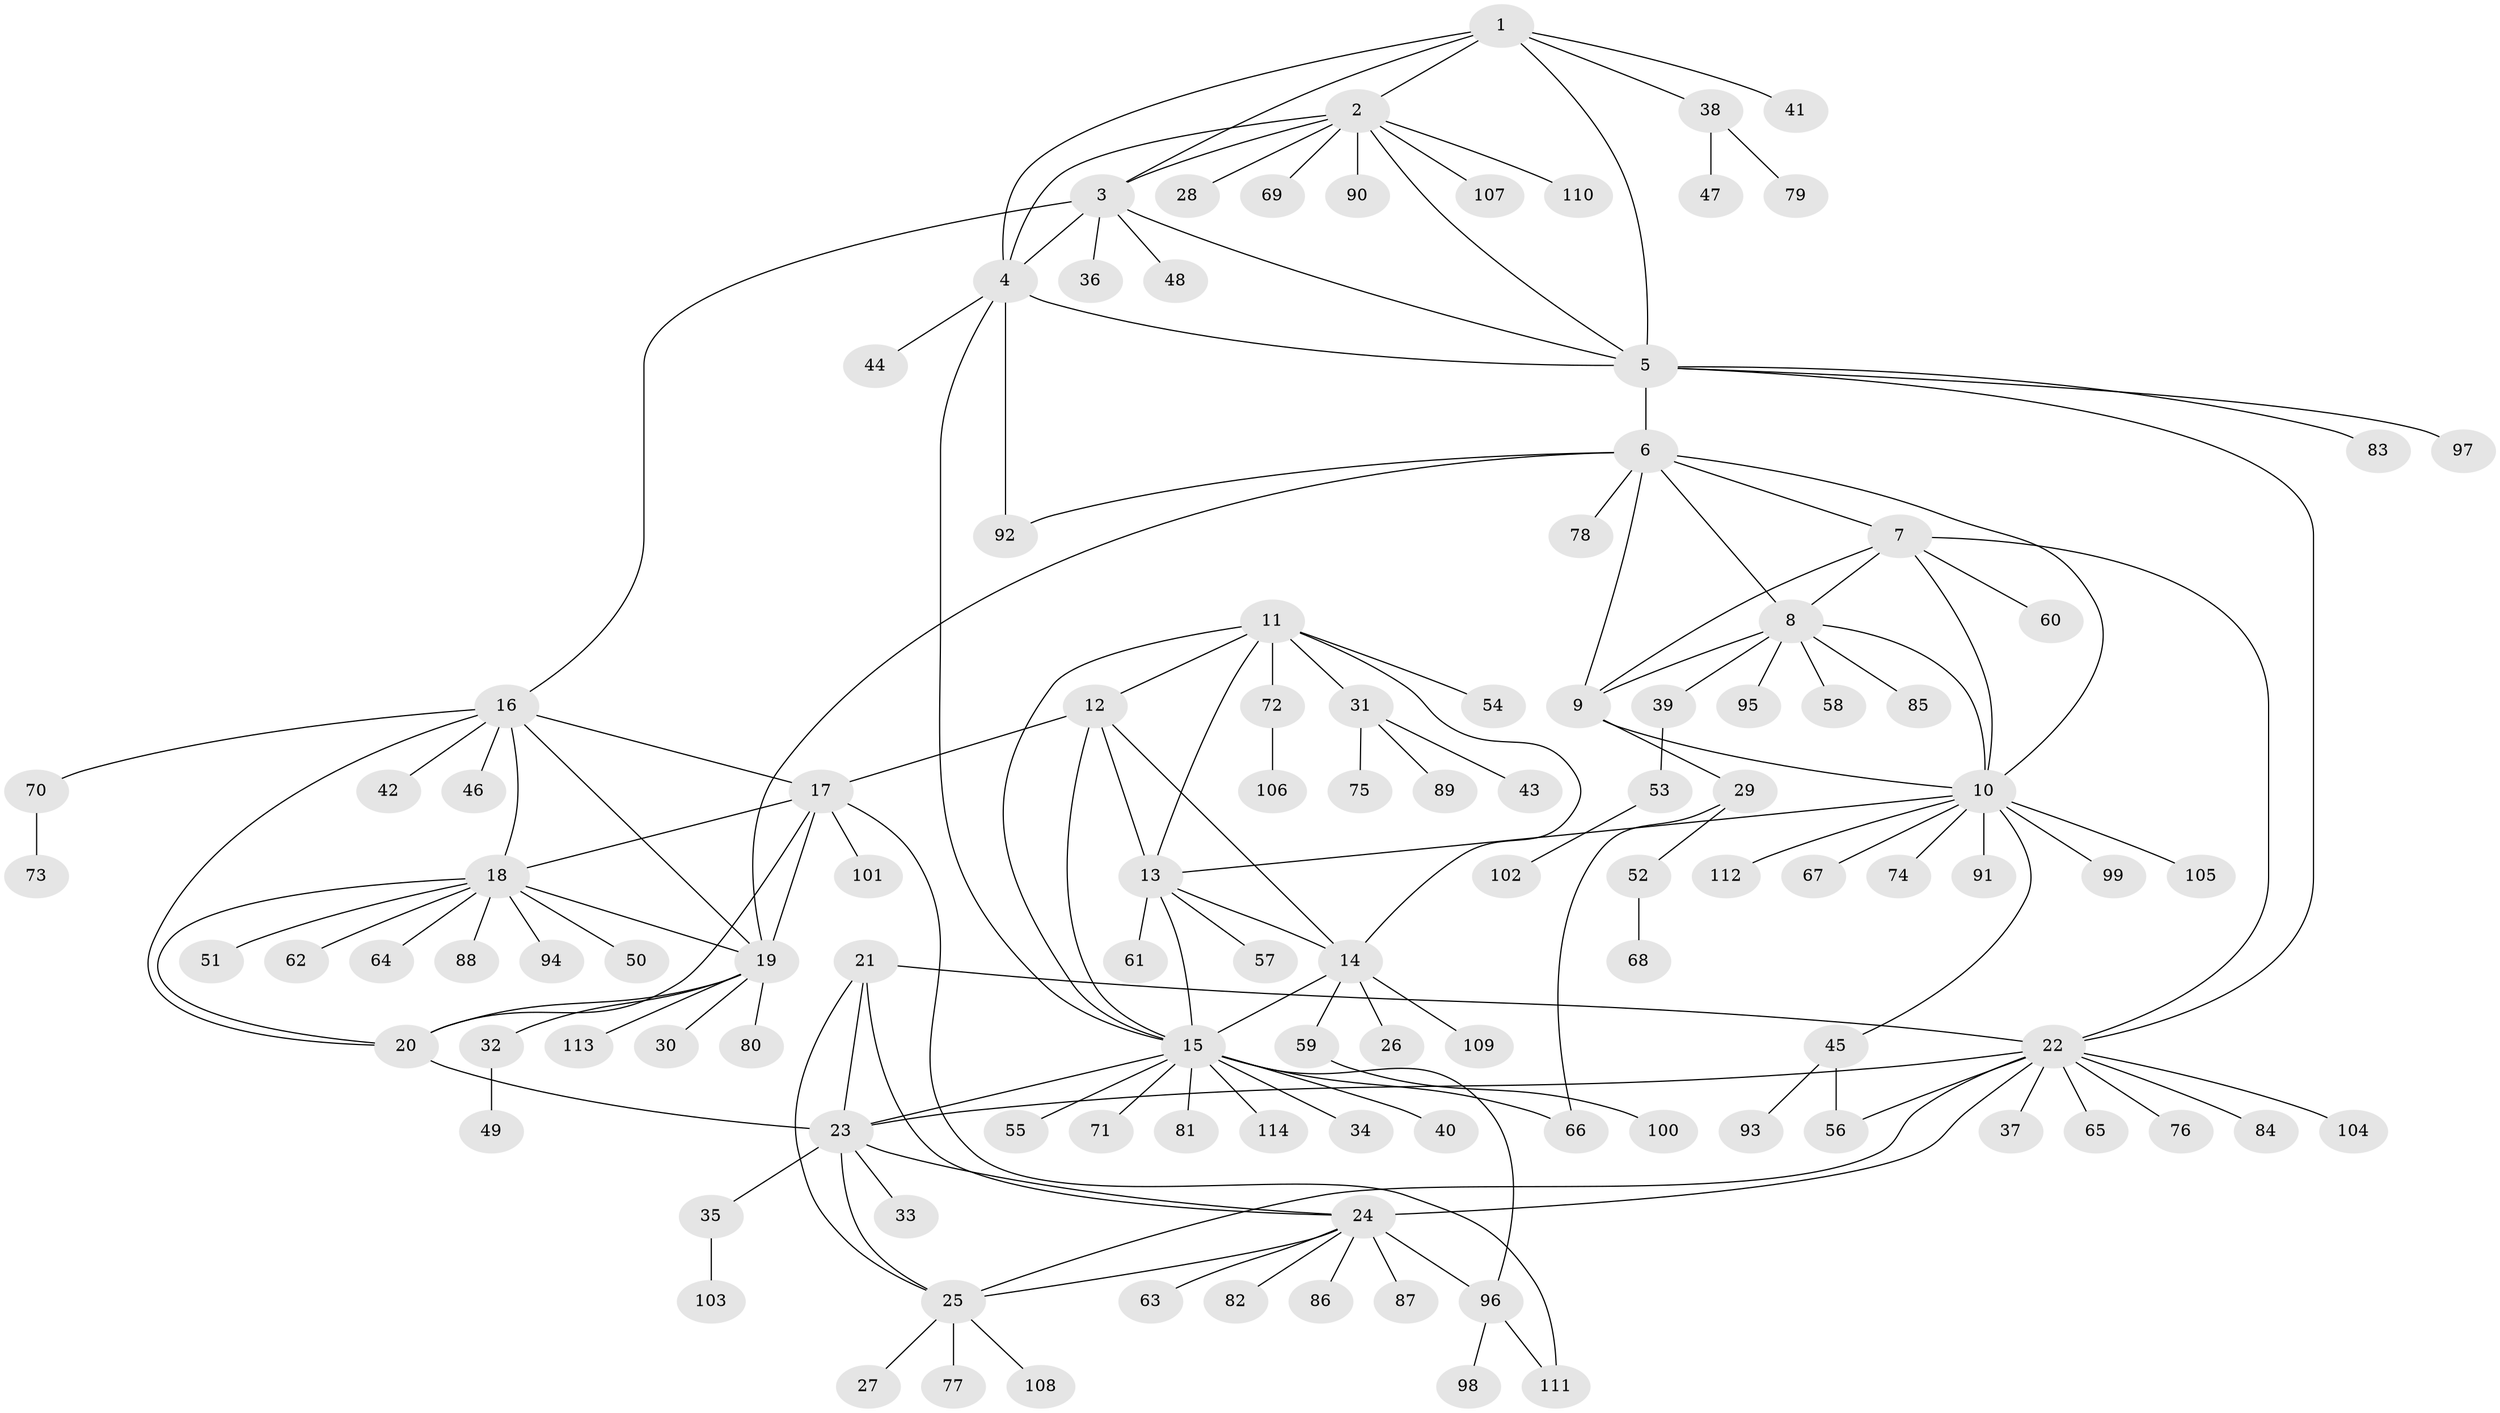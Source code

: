 // coarse degree distribution, {10: 0.022988505747126436, 5: 0.04597701149425287, 6: 0.08045977011494253, 9: 0.022988505747126436, 4: 0.022988505747126436, 13: 0.011494252873563218, 8: 0.022988505747126436, 7: 0.011494252873563218, 15: 0.011494252873563218, 1: 0.6896551724137931, 3: 0.034482758620689655, 2: 0.022988505747126436}
// Generated by graph-tools (version 1.1) at 2025/42/03/06/25 10:42:09]
// undirected, 114 vertices, 154 edges
graph export_dot {
graph [start="1"]
  node [color=gray90,style=filled];
  1;
  2;
  3;
  4;
  5;
  6;
  7;
  8;
  9;
  10;
  11;
  12;
  13;
  14;
  15;
  16;
  17;
  18;
  19;
  20;
  21;
  22;
  23;
  24;
  25;
  26;
  27;
  28;
  29;
  30;
  31;
  32;
  33;
  34;
  35;
  36;
  37;
  38;
  39;
  40;
  41;
  42;
  43;
  44;
  45;
  46;
  47;
  48;
  49;
  50;
  51;
  52;
  53;
  54;
  55;
  56;
  57;
  58;
  59;
  60;
  61;
  62;
  63;
  64;
  65;
  66;
  67;
  68;
  69;
  70;
  71;
  72;
  73;
  74;
  75;
  76;
  77;
  78;
  79;
  80;
  81;
  82;
  83;
  84;
  85;
  86;
  87;
  88;
  89;
  90;
  91;
  92;
  93;
  94;
  95;
  96;
  97;
  98;
  99;
  100;
  101;
  102;
  103;
  104;
  105;
  106;
  107;
  108;
  109;
  110;
  111;
  112;
  113;
  114;
  1 -- 2;
  1 -- 3;
  1 -- 4;
  1 -- 5;
  1 -- 38;
  1 -- 41;
  2 -- 3;
  2 -- 4;
  2 -- 5;
  2 -- 28;
  2 -- 69;
  2 -- 90;
  2 -- 107;
  2 -- 110;
  3 -- 4;
  3 -- 5;
  3 -- 16;
  3 -- 36;
  3 -- 48;
  4 -- 5;
  4 -- 15;
  4 -- 44;
  4 -- 92;
  5 -- 6;
  5 -- 22;
  5 -- 83;
  5 -- 97;
  6 -- 7;
  6 -- 8;
  6 -- 9;
  6 -- 10;
  6 -- 19;
  6 -- 78;
  6 -- 92;
  7 -- 8;
  7 -- 9;
  7 -- 10;
  7 -- 22;
  7 -- 60;
  8 -- 9;
  8 -- 10;
  8 -- 39;
  8 -- 58;
  8 -- 85;
  8 -- 95;
  9 -- 10;
  9 -- 29;
  10 -- 13;
  10 -- 45;
  10 -- 67;
  10 -- 74;
  10 -- 91;
  10 -- 99;
  10 -- 105;
  10 -- 112;
  11 -- 12;
  11 -- 13;
  11 -- 14;
  11 -- 15;
  11 -- 31;
  11 -- 54;
  11 -- 72;
  12 -- 13;
  12 -- 14;
  12 -- 15;
  12 -- 17;
  13 -- 14;
  13 -- 15;
  13 -- 57;
  13 -- 61;
  14 -- 15;
  14 -- 26;
  14 -- 59;
  14 -- 109;
  15 -- 23;
  15 -- 34;
  15 -- 40;
  15 -- 55;
  15 -- 66;
  15 -- 71;
  15 -- 81;
  15 -- 96;
  15 -- 114;
  16 -- 17;
  16 -- 18;
  16 -- 19;
  16 -- 20;
  16 -- 42;
  16 -- 46;
  16 -- 70;
  17 -- 18;
  17 -- 19;
  17 -- 20;
  17 -- 101;
  17 -- 111;
  18 -- 19;
  18 -- 20;
  18 -- 50;
  18 -- 51;
  18 -- 62;
  18 -- 64;
  18 -- 88;
  18 -- 94;
  19 -- 20;
  19 -- 30;
  19 -- 32;
  19 -- 80;
  19 -- 113;
  20 -- 23;
  21 -- 22;
  21 -- 23;
  21 -- 24;
  21 -- 25;
  22 -- 23;
  22 -- 24;
  22 -- 25;
  22 -- 37;
  22 -- 56;
  22 -- 65;
  22 -- 76;
  22 -- 84;
  22 -- 104;
  23 -- 24;
  23 -- 25;
  23 -- 33;
  23 -- 35;
  24 -- 25;
  24 -- 63;
  24 -- 82;
  24 -- 86;
  24 -- 87;
  24 -- 96;
  25 -- 27;
  25 -- 77;
  25 -- 108;
  29 -- 52;
  29 -- 66;
  31 -- 43;
  31 -- 75;
  31 -- 89;
  32 -- 49;
  35 -- 103;
  38 -- 47;
  38 -- 79;
  39 -- 53;
  45 -- 56;
  45 -- 93;
  52 -- 68;
  53 -- 102;
  59 -- 100;
  70 -- 73;
  72 -- 106;
  96 -- 98;
  96 -- 111;
}
